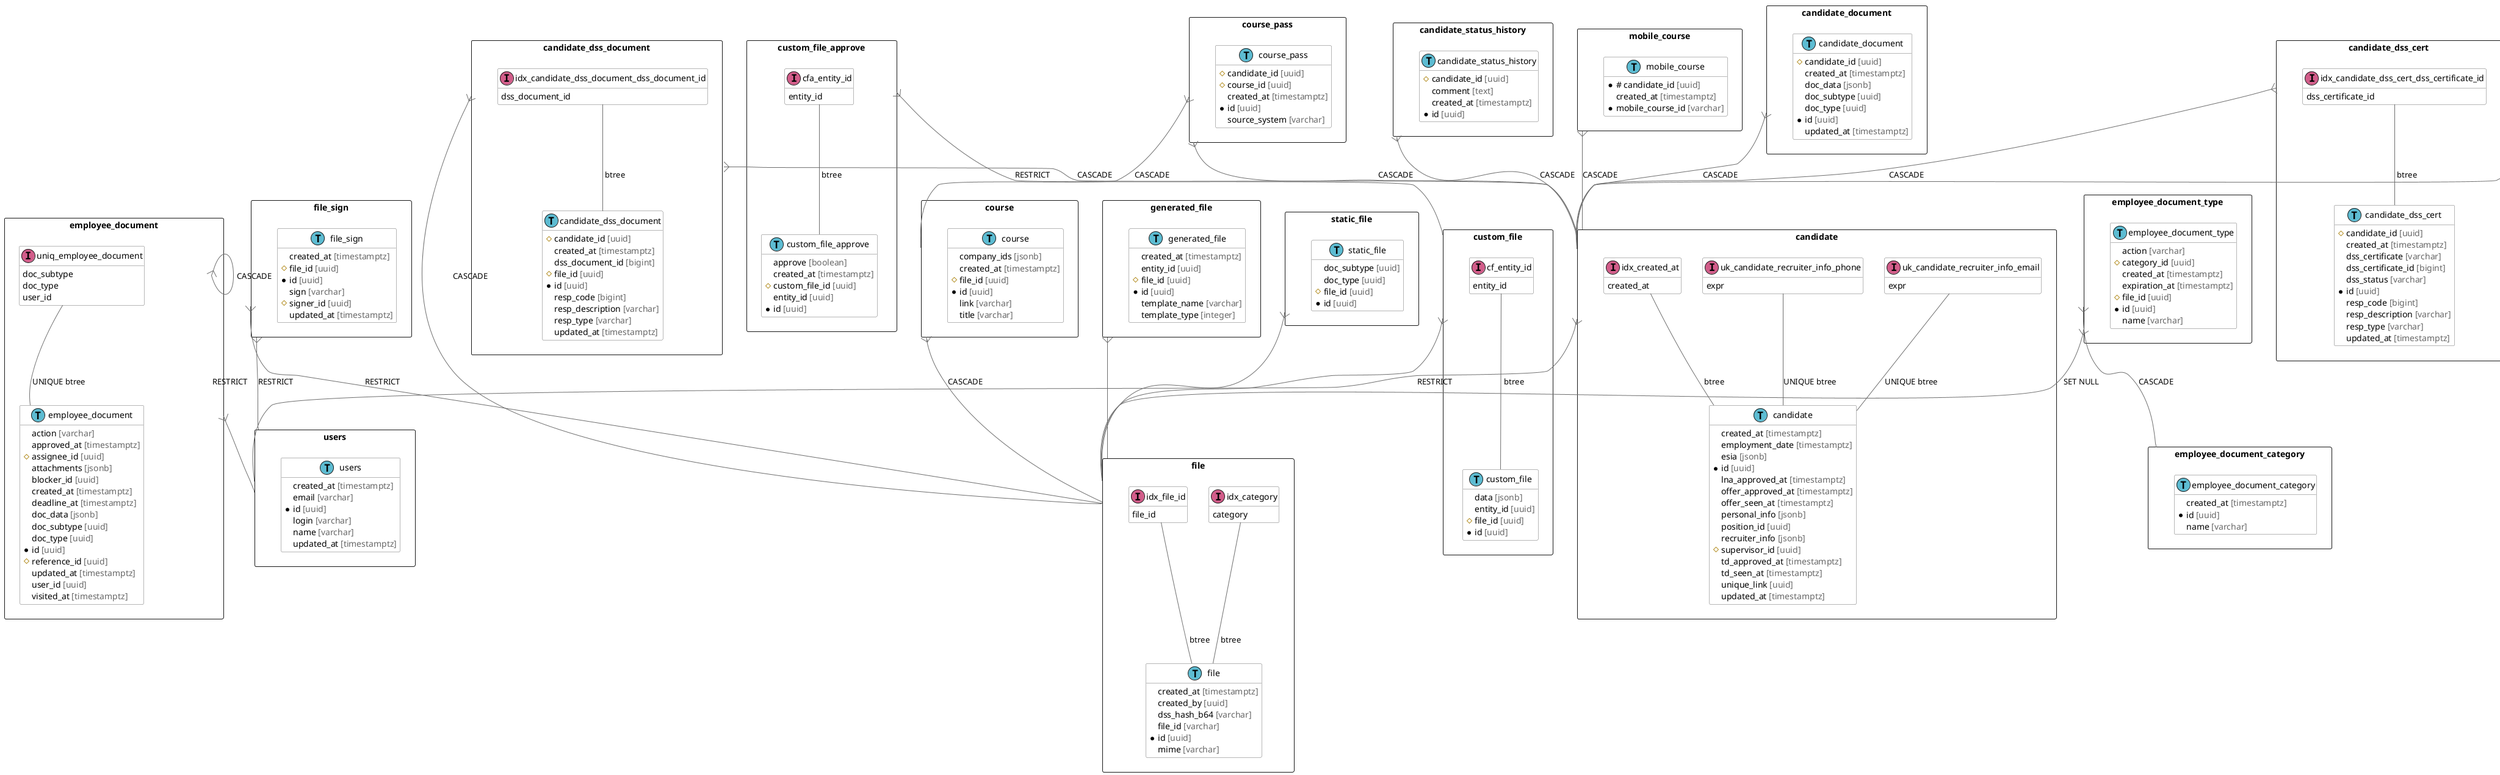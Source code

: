 @startuml
hide methods
hide stereotypes

skinparam class {
	BackgroundColor White
	BorderColor #6E6E6E
	ArrowColor #6E6E6E
}

' tables
rectangle "candidate" {
	entity candidate as "candidate" << (T,#5DBCD2) >> {
		created_at <font color="#666666">[timestamptz]</font>
		employment_date <font color="#666666">[timestamptz]</font>
		esia <font color="#666666">[jsonb]</font>
		* id <font color="#666666">[uuid]</font>
		lna_approved_at <font color="#666666">[timestamptz]</font>
		offer_approved_at <font color="#666666">[timestamptz]</font>
		offer_seen_at <font color="#666666">[timestamptz]</font>
		personal_info <font color="#666666">[jsonb]</font>
		position_id <font color="#666666">[uuid]</font>
		recruiter_info <font color="#666666">[jsonb]</font>
		# supervisor_id <font color="#666666">[uuid]</font>
		td_approved_at <font color="#666666">[timestamptz]</font>
		td_seen_at <font color="#666666">[timestamptz]</font>
		unique_link <font color="#666666">[uuid]</font>
		updated_at <font color="#666666">[timestamptz]</font>
	}
	entity idx_created_at as "idx_created_at" << (I,#D25D8A) >> {
		created_at
	}
	"idx_created_at" -- "candidate" : " btree "
	entity uk_candidate_recruiter_info_email as "uk_candidate_recruiter_info_email" << (I,#D25D8A) >> {
		expr
	}
	"uk_candidate_recruiter_info_email" -- "candidate" : "UNIQUE btree "
	entity uk_candidate_recruiter_info_phone as "uk_candidate_recruiter_info_phone" << (I,#D25D8A) >> {
		expr
	}
	"uk_candidate_recruiter_info_phone" -- "candidate" : "UNIQUE btree "
}
rectangle "candidate_document" {
	entity candidate_document as "candidate_document" << (T,#5DBCD2) >> {
		# candidate_id <font color="#666666">[uuid]</font>
		created_at <font color="#666666">[timestamptz]</font>
		doc_data <font color="#666666">[jsonb]</font>
		doc_subtype <font color="#666666">[uuid]</font>
		doc_type <font color="#666666">[uuid]</font>
		* id <font color="#666666">[uuid]</font>
		status <font color="#666666">[varchar(50)]</font>
		updated_at <font color="#666666">[timestamptz]</font>
	}
}
rectangle "candidate_dss_cert" {
	entity candidate_dss_cert as "candidate_dss_cert" << (T,#5DBCD2) >> {
		# candidate_id <font color="#666666">[uuid]</font>
		created_at <font color="#666666">[timestamptz]</font>
		dss_certificate <font color="#666666">[varchar]</font>
		dss_certificate_id <font color="#666666">[bigint]</font>
		dss_status <font color="#666666">[varchar]</font>
		* id <font color="#666666">[uuid]</font>
		resp_code <font color="#666666">[bigint]</font>
		resp_description <font color="#666666">[varchar]</font>
		resp_type <font color="#666666">[varchar]</font>
		updated_at <font color="#666666">[timestamptz]</font>
	}
	entity idx_candidate_dss_cert_dss_certificate_id as "idx_candidate_dss_cert_dss_certificate_id" << (I,#D25D8A) >> {
		dss_certificate_id
	}
	"idx_candidate_dss_cert_dss_certificate_id" -- "candidate_dss_cert" : " btree "
}
rectangle "candidate_dss_document" {
	entity candidate_dss_document as "candidate_dss_document" << (T,#5DBCD2) >> {
		# candidate_id <font color="#666666">[uuid]</font>
		created_at <font color="#666666">[timestamptz]</font>
		dss_document_id <font color="#666666">[bigint]</font>
		# file_id <font color="#666666">[uuid]</font>
		* id <font color="#666666">[uuid]</font>
		resp_code <font color="#666666">[bigint]</font>
		resp_description <font color="#666666">[varchar]</font>
		resp_type <font color="#666666">[varchar]</font>
		updated_at <font color="#666666">[timestamptz]</font>
	}
	entity idx_candidate_dss_document_dss_document_id as "idx_candidate_dss_document_dss_document_id" << (I,#D25D8A) >> {
		dss_document_id
	}
	"idx_candidate_dss_document_dss_document_id" -- "candidate_dss_document" : " btree "
}
rectangle "candidate_dss_sign" {
	entity candidate_dss_sign as "candidate_dss_sign" << (T,#5DBCD2) >> {
		created_at <font color="#666666">[timestamptz]</font>
		dss_document_id <font color="#666666">[bigint]</font>
		dss_document_sign_status <font color="#666666">[varchar]</font>
		dss_sign_status <font color="#666666">[varchar]</font>
		dss_signature <font color="#666666">[varchar]</font>
		dss_signature_id <font color="#666666">[bigint]</font>
		* id <font color="#666666">[uuid]</font>
		resp_code <font color="#666666">[bigint]</font>
		resp_description <font color="#666666">[varchar]</font>
		resp_type <font color="#666666">[varchar]</font>
		updated_at <font color="#666666">[timestamptz]</font>
	}
	entity idx_candidate_dss_sign_dss_document_id as "idx_candidate_dss_sign_dss_document_id" << (I,#D25D8A) >> {
		dss_document_id
	}
	"idx_candidate_dss_sign_dss_document_id" -- "candidate_dss_sign" : " btree "
	entity idx_candidate_dss_sign_dss_signature_id as "idx_candidate_dss_sign_dss_signature_id" << (I,#D25D8A) >> {
		dss_signature_id
	}
	"idx_candidate_dss_sign_dss_signature_id" -- "candidate_dss_sign" : " btree "
}
rectangle "candidate_dss_user" {
	entity candidate_dss_user as "candidate_dss_user" << (T,#5DBCD2) >> {
		# candidate_id <font color="#666666">[uuid]</font>
		created_at <font color="#666666">[timestamptz]</font>
		dss_password <font color="#666666">[varchar]</font>
		dss_user_id <font color="#666666">[bigint]</font>
		* id <font color="#666666">[uuid]</font>
		resp_code <font color="#666666">[bigint]</font>
		resp_description <font color="#666666">[varchar]</font>
		resp_type <font color="#666666">[varchar]</font>
		updated_at <font color="#666666">[timestamptz]</font>
	}
	entity idx_candidate_dss_user_dss_user_id as "idx_candidate_dss_user_dss_user_id" << (I,#D25D8A) >> {
		dss_user_id
	}
	"idx_candidate_dss_user_dss_user_id" -- "candidate_dss_user" : " btree "
}
rectangle "candidate_status_history" {
	entity candidate_status_history as "candidate_status_history" << (T,#5DBCD2) >> {
		# candidate_id <font color="#666666">[uuid]</font>
		comment <font color="#666666">[text]</font>
		created_at <font color="#666666">[timestamptz]</font>
		* id <font color="#666666">[uuid]</font>
		status <font color="#666666">[varchar(50)]</font>
	}
}
rectangle "cities" {
	entity cities as "cities" << (T,#5DBCD2) >> {
		* id <font color="#666666">[uuid]</font>
		name <font color="#666666">[varchar]</font>
	}
}
rectangle "course" {
	entity course as "course" << (T,#5DBCD2) >> {
		company_ids <font color="#666666">[jsonb]</font>
		created_at <font color="#666666">[timestamptz]</font>
		# file_id <font color="#666666">[uuid]</font>
		* id <font color="#666666">[uuid]</font>
		link <font color="#666666">[varchar]</font>
		title <font color="#666666">[varchar]</font>
	}
}
rectangle "course_pass" {
	entity course_pass as "course_pass" << (T,#5DBCD2) >> {
		# candidate_id <font color="#666666">[uuid]</font>
		# course_id <font color="#666666">[uuid]</font>
		created_at <font color="#666666">[timestamptz]</font>
		* id <font color="#666666">[uuid]</font>
		source_system <font color="#666666">[varchar]</font>
	}
}
rectangle "custom_file" {
	entity custom_file as "custom_file" << (T,#5DBCD2) >> {
		data <font color="#666666">[jsonb]</font>
		entity_id <font color="#666666">[uuid]</font>
		# file_id <font color="#666666">[uuid]</font>
		* id <font color="#666666">[uuid]</font>
	}
	entity cf_entity_id as "cf_entity_id" << (I,#D25D8A) >> {
		entity_id
	}
	"cf_entity_id" -- "custom_file" : " btree "
}
rectangle "custom_file_approve" {
	entity custom_file_approve as "custom_file_approve" << (T,#5DBCD2) >> {
		approve <font color="#666666">[boolean]</font>
		created_at <font color="#666666">[timestamptz]</font>
		# custom_file_id <font color="#666666">[uuid]</font>
		entity_id <font color="#666666">[uuid]</font>
		* id <font color="#666666">[uuid]</font>
	}
	entity cfa_entity_id as "cfa_entity_id" << (I,#D25D8A) >> {
		entity_id
	}
	"cfa_entity_id" -- "custom_file_approve" : " btree "
}
rectangle "dictionaries" {
	entity dictionaries as "dictionaries" << (T,#5DBCD2) >> {
		data <font color="#666666">[jsonb]</font>
		dictionary_name <font color="#666666">[varchar(50)]</font>
		* id <font color="#666666">[uuid]</font>
		parent_id <font color="#666666">[uuid]</font>
		value <font color="#666666">[varchar(50)]</font>
	}
}
rectangle "document_template" {
	entity document_template as "document_template" << (T,#5DBCD2) >> {
		* doc_subtype <font color="#666666">[uuid]</font>
		* doc_type <font color="#666666">[uuid]</font>
		status <font color="#666666">[varchar]</font>
		* # template_name <font color="#666666">[varchar]</font>
		* # template_type <font color="#666666">[integer]</font>
	}
}
rectangle "employee_document" {
	entity employee_document as "employee_document" << (T,#5DBCD2) >> {
		action <font color="#666666">[varchar]</font>
		approved_at <font color="#666666">[timestamptz]</font>
		# assignee_id <font color="#666666">[uuid]</font>
		attachments <font color="#666666">[jsonb]</font>
		blocker_id <font color="#666666">[uuid]</font>
		created_at <font color="#666666">[timestamptz]</font>
		deadline_at <font color="#666666">[timestamptz]</font>
		doc_data <font color="#666666">[jsonb]</font>
		doc_subtype <font color="#666666">[uuid]</font>
		doc_type <font color="#666666">[uuid]</font>
		* id <font color="#666666">[uuid]</font>
		# reference_id <font color="#666666">[uuid]</font>
		status <font color="#666666">[varchar(50)]</font>
		updated_at <font color="#666666">[timestamptz]</font>
		user_id <font color="#666666">[uuid]</font>
		visited_at <font color="#666666">[timestamptz]</font>
	}
	entity uniq_employee_document as "uniq_employee_document" << (I,#D25D8A) >> {
		doc_subtype
		doc_type
		user_id
	}
	"uniq_employee_document" -- "employee_document" : "UNIQUE btree "
}
rectangle "employee_document_category" {
	entity employee_document_category as "employee_document_category" << (T,#5DBCD2) >> {
		created_at <font color="#666666">[timestamptz]</font>
		* id <font color="#666666">[uuid]</font>
		name <font color="#666666">[varchar]</font>
	}
}
rectangle "employee_document_type" {
	entity employee_document_type as "employee_document_type" << (T,#5DBCD2) >> {
		action <font color="#666666">[varchar]</font>
		# category_id <font color="#666666">[uuid]</font>
		created_at <font color="#666666">[timestamptz]</font>
		expiration_at <font color="#666666">[timestamptz]</font>
		# file_id <font color="#666666">[uuid]</font>
		* id <font color="#666666">[uuid]</font>
		name <font color="#666666">[varchar]</font>
	}
}
rectangle "file" {
	entity file as "file" << (T,#5DBCD2) >> {
		category <font color="#666666">[varchar(30)]</font>
		created_at <font color="#666666">[timestamptz]</font>
		created_by <font color="#666666">[uuid]</font>
		document_type <font color="#666666">[varchar(30)]</font>
		dss_hash_b64 <font color="#666666">[varchar]</font>
		file_id <font color="#666666">[varchar]</font>
		* id <font color="#666666">[uuid]</font>
		mime <font color="#666666">[varchar]</font>
		original_name <font color="#666666">[varchar(255)]</font>
	}
	entity idx_category as "idx_category" << (I,#D25D8A) >> {
		category
	}
	"idx_category" -- "file" : " btree "
	entity idx_file_id as "idx_file_id" << (I,#D25D8A) >> {
		file_id
	}
	"idx_file_id" -- "file" : " btree "
}
rectangle "file_sign" {
	entity file_sign as "file_sign" << (T,#5DBCD2) >> {
		created_at <font color="#666666">[timestamptz]</font>
		# file_id <font color="#666666">[uuid]</font>
		* id <font color="#666666">[uuid]</font>
		sign <font color="#666666">[varchar]</font>
		# signer_id <font color="#666666">[uuid]</font>
		updated_at <font color="#666666">[timestamptz]</font>
	}
}
rectangle "firm" {
	entity firm as "firm" << (T,#5DBCD2) >> {
		* id <font color="#666666">[uuid]</font>
		name <font color="#666666">[varchar]</font>
	}
}
rectangle "forms" {
	entity forms as "forms" << (T,#5DBCD2) >> {
		description <font color="#666666">[varchar]</font>
		* doc_subtype <font color="#666666">[uuid]</font>
		* # doc_type <font color="#666666">[uuid]</font>
		fields <font color="#666666">[jsonb]</font>
		title <font color="#666666">[varchar]</font>
	}
}
rectangle "generated_file" {
	entity generated_file as "generated_file" << (T,#5DBCD2) >> {
		created_at <font color="#666666">[timestamptz]</font>
		entity_id <font color="#666666">[uuid]</font>
		# file_id <font color="#666666">[uuid]</font>
		* id <font color="#666666">[uuid]</font>
		template_name <font color="#666666">[varchar]</font>
		template_type <font color="#666666">[integer]</font>
	}
}
rectangle "goose_db_version" {
	entity goose_db_version as "goose_db_version" << (T,#5DBCD2) >> {
		* id <font color="#666666">[integer]</font>
		is_applied <font color="#666666">[boolean]</font>
		tstamp <font color="#666666">[timestamp without time zone]</font>
		version_id <font color="#666666">[bigint]</font>
	}
}
rectangle "hr_schedule" {
	entity hr_schedule as "hr_schedule" << (T,#5DBCD2) >> {
		* id <font color="#666666">[uuid]</font>
		region <font color="#666666">[varchar]</font>
		reserved <font color="#666666">[integer]</font>
		slots <font color="#666666">[integer]</font>
		time <font color="#666666">[timestamptz]</font>
	}
}
rectangle "hr_xxhr_kategoriya_godnosti_k_voen_slujbe" {
	entity hr_xxhr_kategoriya_godnosti_k_voen_slujbe as "hr_xxhr_kategoriya_godnosti_k_voen_slujbe" << (T,#5DBCD2) >> {
		description <font color="#666666">[varchar(150)]</font>
		* id <font color="#666666">[uuid]</font>
		value <font color="#666666">[varchar(150)]</font>
	}
}
rectangle "hr_xxhr_sostav_officer" {
	entity hr_xxhr_sostav_officer as "hr_xxhr_sostav_officer" << (T,#5DBCD2) >> {
		description <font color="#666666">[varchar(150)]</font>
		* id <font color="#666666">[uuid]</font>
		value <font color="#666666">[varchar(150)]</font>
	}
}
rectangle "hr_xxhr_sostav_soldier" {
	entity hr_xxhr_sostav_soldier as "hr_xxhr_sostav_soldier" << (T,#5DBCD2) >> {
		description <font color="#666666">[varchar(150)]</font>
		* id <font color="#666666">[uuid]</font>
		value <font color="#666666">[varchar(150)]</font>
	}
}
rectangle "hr_xxhr_voinskoe_zvanije_officer" {
	entity hr_xxhr_voinskoe_zvanije_officer as "hr_xxhr_voinskoe_zvanije_officer" << (T,#5DBCD2) >> {
		description <font color="#666666">[varchar(150)]</font>
		* id <font color="#666666">[uuid]</font>
		value <font color="#666666">[varchar(150)]</font>
	}
}
rectangle "hr_xxhr_voinskoe_zvanije_soldier" {
	entity hr_xxhr_voinskoe_zvanije_soldier as "hr_xxhr_voinskoe_zvanije_soldier" << (T,#5DBCD2) >> {
		description <font color="#666666">[varchar(150)]</font>
		* id <font color="#666666">[uuid]</font>
		value <font color="#666666">[varchar(150)]</font>
	}
}
rectangle "mobile_course" {
	entity mobile_course as "mobile_course" << (T,#5DBCD2) >> {
		* # candidate_id <font color="#666666">[uuid]</font>
		created_at <font color="#666666">[timestamptz]</font>
		* mobile_course_id <font color="#666666">[varchar]</font>
	}
}
rectangle "notify_email" {
	entity notify_email as "notify_email" << (T,#5DBCD2) >> {
		additional_info <font color="#666666">[jsonb]</font>
		created_at <font color="#666666">[timestamptz]</font>
		error <font color="#666666">[varchar]</font>
		* id <font color="#666666">[uuid]</font>
		payload <font color="#666666">[jsonb]</font>
		to_addr <font color="#666666">[varchar]</font>
		tpl <font color="#666666">[varchar]</font>
	}
	entity idx_to_addr as "idx_to_addr" << (I,#D25D8A) >> {
		to_addr
	}
	"idx_to_addr" -- "notify_email" : " btree "
}
rectangle "person" {
	entity person as "person" << (T,#5DBCD2) >> {
		email <font color="#666666">[varchar]</font>
		employee_id <font color="#666666">[varchar(50)]</font>
		first_name <font color="#666666">[varchar]</font>
		* id <font color="#666666">[uuid]</font>
		last_name <font color="#666666">[varchar]</font>
		login <font color="#666666">[varchar]</font>
		main_assignment <font color="#666666">[boolean]</font>
		patronymic_name <font color="#666666">[varchar]</font>
		position <font color="#666666">[varchar]</font>
	}
}
rectangle "person_firm" {
	entity person_firm as "person_firm" << (T,#5DBCD2) >> {
		employee_id <font color="#666666">[varchar(50)]</font>
		firm_id <font color="#666666">[uuid]</font>
	}
}
rectangle "person_info" {
	entity person_info as "person_info" << (T,#5DBCD2) >> {
		division <font color="#666666">[varchar]</font>
		employee_id <font color="#666666">[varchar(50)]</font>
		first_name <font color="#666666">[varchar]</font>
		* id <font color="#666666">[uuid]</font>
		last_name <font color="#666666">[varchar]</font>
		patronymic_name <font color="#666666">[varchar]</font>
		position <font color="#666666">[varchar]</font>
		tab_num <font color="#666666">[varchar]</font>
	}
}
rectangle "person_subdivision" {
	entity person_subdivision as "person_subdivision" << (T,#5DBCD2) >> {
		employee_id <font color="#666666">[varchar(50)]</font>
		subdivision_id <font color="#666666">[uuid]</font>
	}
}
rectangle "position" {
	entity position as "position" << (T,#5DBCD2) >> {
		created_at <font color="#666666">[timestamptz]</font>
		# firm_id <font color="#666666">[uuid]</font>
		* id <font color="#666666">[uuid]</font>
		medical_check_required <font color="#666666">[boolean]</font>
		name <font color="#666666">[varchar(255)]</font>
		# subdivision_id <font color="#666666">[uuid]</font>
		updated_at <font color="#666666">[timestamptz]</font>
	}
}
rectangle "static_file" {
	entity static_file as "static_file" << (T,#5DBCD2) >> {
		doc_subtype <font color="#666666">[uuid]</font>
		doc_type <font color="#666666">[uuid]</font>
		# file_id <font color="#666666">[uuid]</font>
		* id <font color="#666666">[uuid]</font>
	}
}
rectangle "subdivision" {
	entity subdivision as "subdivision" << (T,#5DBCD2) >> {
		firm_id <font color="#666666">[uuid]</font>
		* id <font color="#666666">[uuid]</font>
		name <font color="#666666">[varchar]</font>
		parent_id <font color="#666666">[uuid]</font>
	}
}
rectangle "template" {
	entity template as "template" << (T,#5DBCD2) >> {
		data_collector <font color="#666666">[varchar]</font>
		file_ext <font color="#666666">[varchar]</font>
		* template_name <font color="#666666">[varchar]</font>
		* template_type <font color="#666666">[integer]</font>
	}
}
rectangle "users" {
	entity users as "users" << (T,#5DBCD2) >> {
		created_at <font color="#666666">[timestamptz]</font>
		email <font color="#666666">[varchar]</font>
		employee_id <font color="#666666">[varchar(50)]</font>
		* id <font color="#666666">[uuid]</font>
		login <font color="#666666">[varchar]</font>
		name <font color="#666666">[varchar]</font>
		role <font color="#666666">[varchar(50)]</font>
		updated_at <font color="#666666">[timestamptz]</font>
	}
}

' relations
"candidate" }-- "users" : "RESTRICT"
"candidate_document" }-- "candidate" : "CASCADE"
"candidate_dss_cert" }-- "candidate" : "CASCADE"
"candidate_dss_document" }-- "file" : "CASCADE"
"candidate_dss_document" }-- "candidate" : "CASCADE"
"candidate_dss_user" }-- "candidate" : "CASCADE"
"candidate_status_history" }-- "candidate" : "CASCADE"
"course" }-- "file" : "CASCADE"
"course_pass" }-- "candidate" : "CASCADE"
"course_pass" }-- "course" : "CASCADE"
"custom_file" }-- "file" : ""
"custom_file_approve" }-- "custom_file" : "RESTRICT"
"document_template" }-- "template" : ""
"employee_document" }-- "employee_document" : "CASCADE"
"employee_document" }-- "users" : "RESTRICT"
"employee_document_type" }-- "employee_document_category" : "CASCADE"
"employee_document_type" }-- "file" : "SET NULL"
"file_sign" }-- "file" : "RESTRICT"
"file_sign" }-- "users" : "RESTRICT"
"forms" }-- "dictionaries" : "CASCADE"
"generated_file" }-- "file" : ""
"mobile_course" }-- "candidate" : "CASCADE"
"position" }-- "firm" : "RESTRICT"
"position" }-- "subdivision" : "RESTRICT"
"static_file" }-- "file" : ""

@enduml
